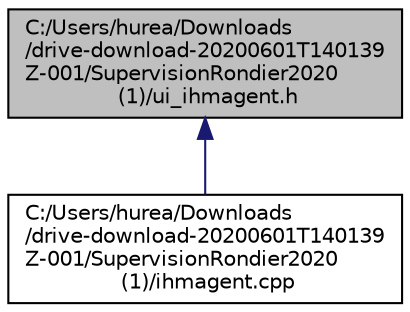digraph "C:/Users/hurea/Downloads/drive-download-20200601T140139Z-001/SupervisionRondier2020 (1)/ui_ihmagent.h"
{
 // LATEX_PDF_SIZE
  edge [fontname="Helvetica",fontsize="10",labelfontname="Helvetica",labelfontsize="10"];
  node [fontname="Helvetica",fontsize="10",shape=record];
  Node1 [label="C:/Users/hurea/Downloads\l/drive-download-20200601T140139\lZ-001/SupervisionRondier2020\l (1)/ui_ihmagent.h",height=0.2,width=0.4,color="black", fillcolor="grey75", style="filled", fontcolor="black",tooltip=" "];
  Node1 -> Node2 [dir="back",color="midnightblue",fontsize="10",style="solid",fontname="Helvetica"];
  Node2 [label="C:/Users/hurea/Downloads\l/drive-download-20200601T140139\lZ-001/SupervisionRondier2020\l (1)/ihmagent.cpp",height=0.2,width=0.4,color="black", fillcolor="white", style="filled",URL="$ihmagent_8cpp.html",tooltip="Définition des méthodes de la classe IHMAgent."];
}
